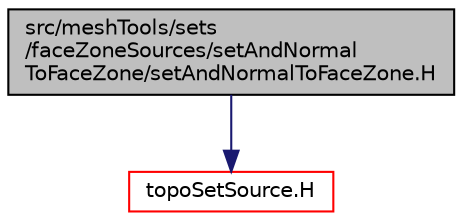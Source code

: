 digraph "src/meshTools/sets/faceZoneSources/setAndNormalToFaceZone/setAndNormalToFaceZone.H"
{
  bgcolor="transparent";
  edge [fontname="Helvetica",fontsize="10",labelfontname="Helvetica",labelfontsize="10"];
  node [fontname="Helvetica",fontsize="10",shape=record];
  Node1 [label="src/meshTools/sets\l/faceZoneSources/setAndNormal\lToFaceZone/setAndNormalToFaceZone.H",height=0.2,width=0.4,color="black", fillcolor="grey75", style="filled", fontcolor="black"];
  Node1 -> Node2 [color="midnightblue",fontsize="10",style="solid",fontname="Helvetica"];
  Node2 [label="topoSetSource.H",height=0.2,width=0.4,color="red",URL="$a07481.html"];
}

